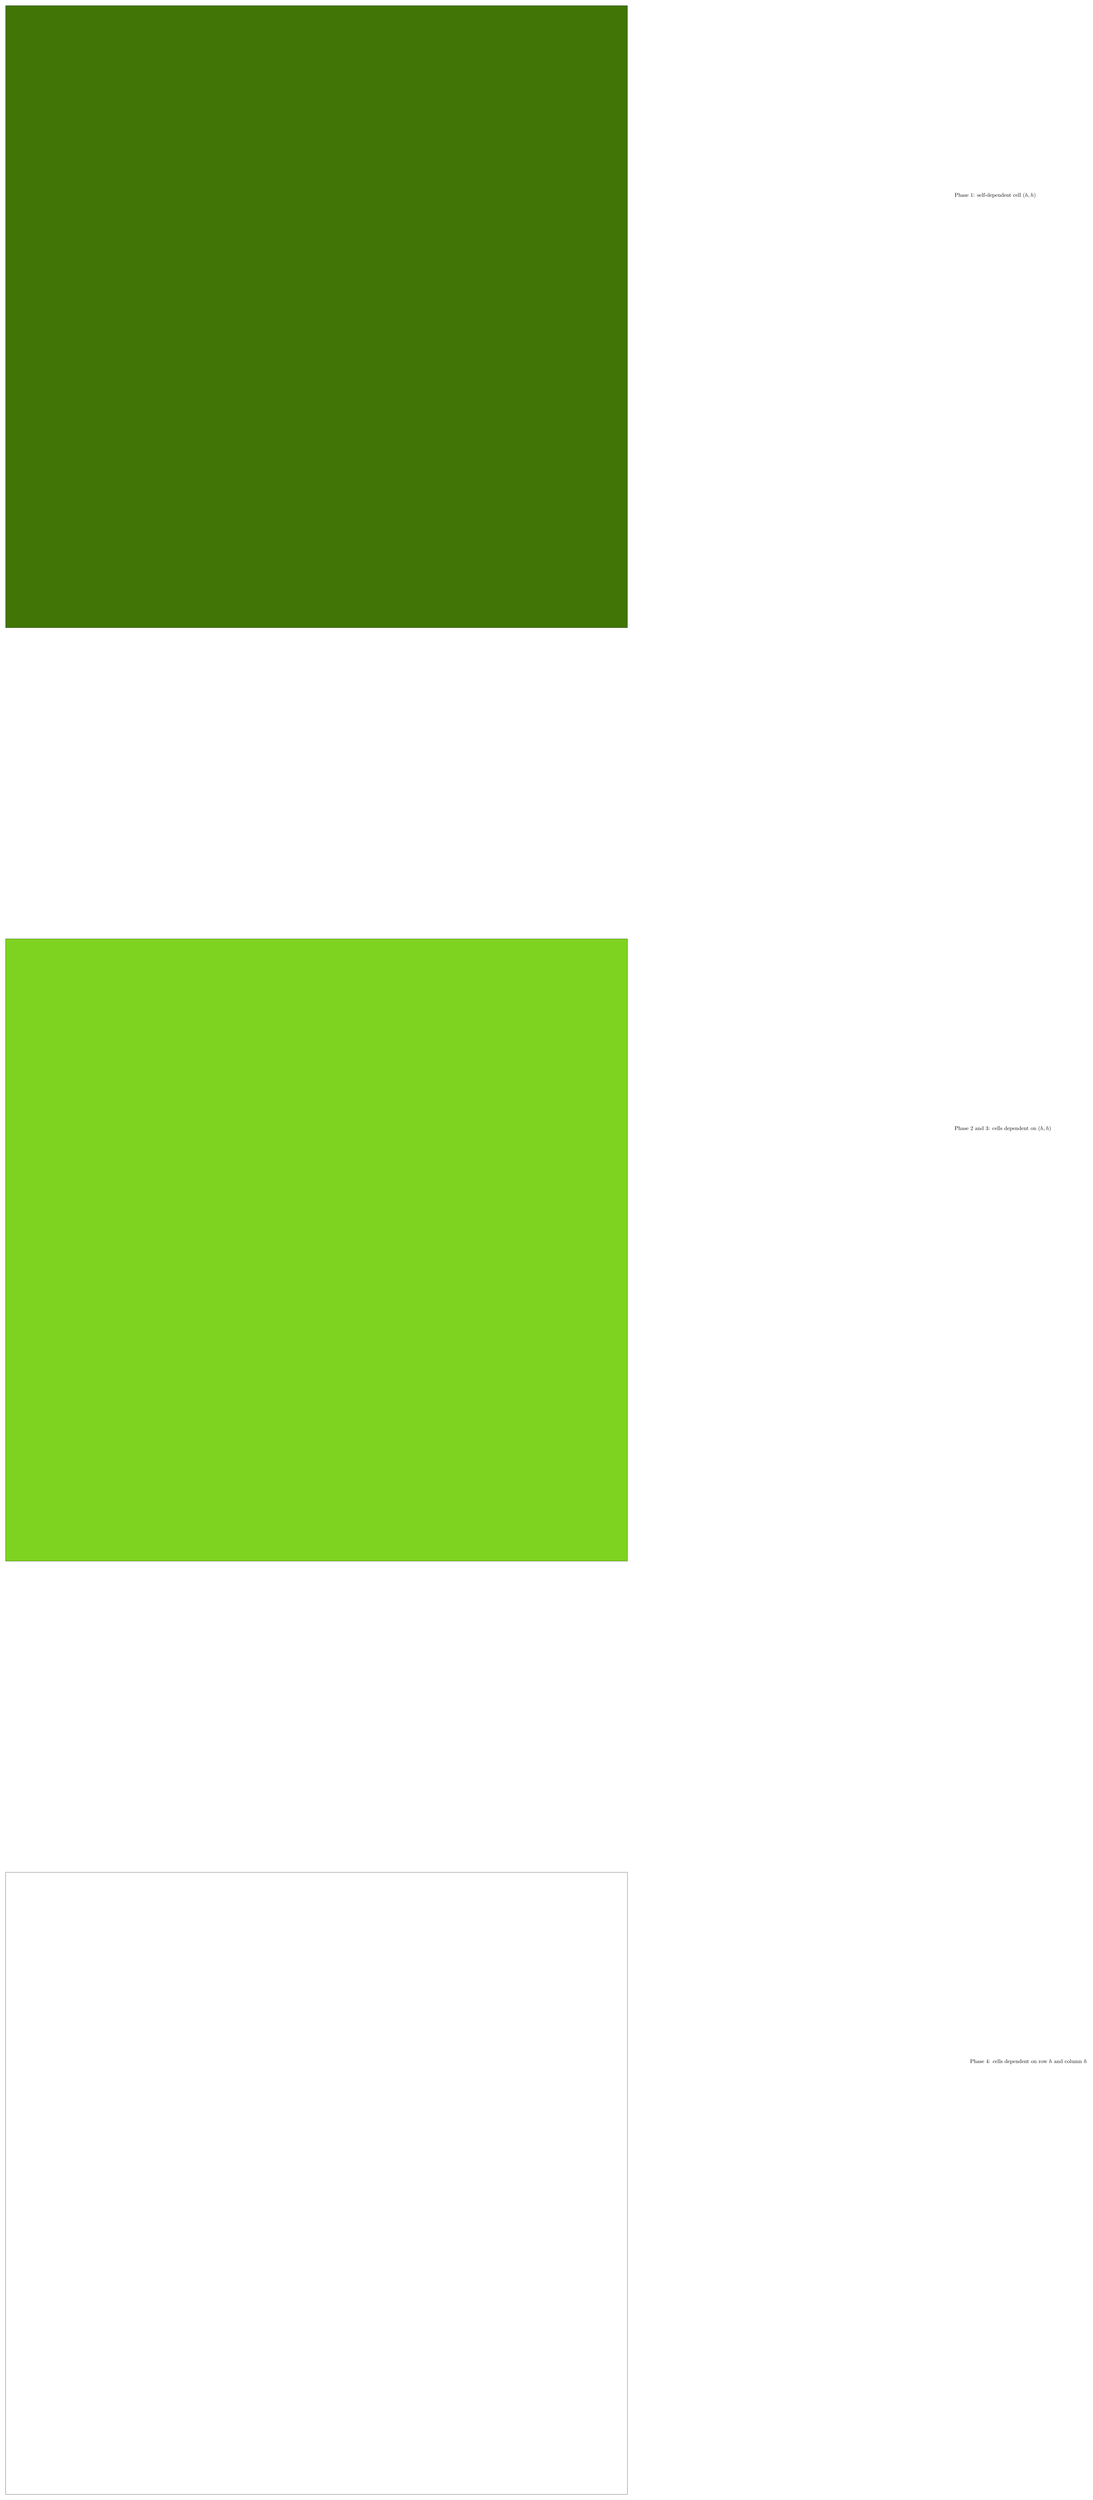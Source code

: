 \begin{tikzpicture}[yscale=-1,xscale=1]
%uncomment if require: \path (0,226); %set diagram left start at 0, and has height of 226

%Shape: Rectangle [id:dp767562137981743]
    \draw  [fill={rgb, 255:red, 65; green, 117; blue, 5 }  ,fill opacity=1 ] (10,30) -- (50,30) -- (50,70) -- (10,70) -- cycle ;
%Shape: Rectangle [id:dp16271817762553908]
    \draw  [fill={rgb, 255:red, 126; green, 211; blue, 33 }  ,fill opacity=1 ] (10,90) -- (50,90) -- (50,130) -- (10,130) -- cycle ;
%Shape: Rectangle [id:dp9925798269702357]
    \draw  [fill={rgb, 255:red, 184; green, 233; blue, 134 }  ,fill opacity=0 ] (10,150) -- (50,150) -- (50,190) -- (10,190) -- cycle ;

% Text Node
    \draw (71,42) node [anchor=north west][inner sep=0.75pt]   [align=left] {Phase 1: self-dependent cell $\displaystyle ( h,h)$};
% Text Node
    \draw (71,102) node [anchor=north west][inner sep=0.75pt]   [align=left] {Phase 2 and 3: cells dependent on $\displaystyle ( h,h)$ \ $ $};
% Text Node
    \draw (72,162) node [anchor=north west][inner sep=0.75pt]   [align=left] {Phase 4: cells dependent on row $\displaystyle h$ and column $\displaystyle h$};


\end{tikzpicture}
